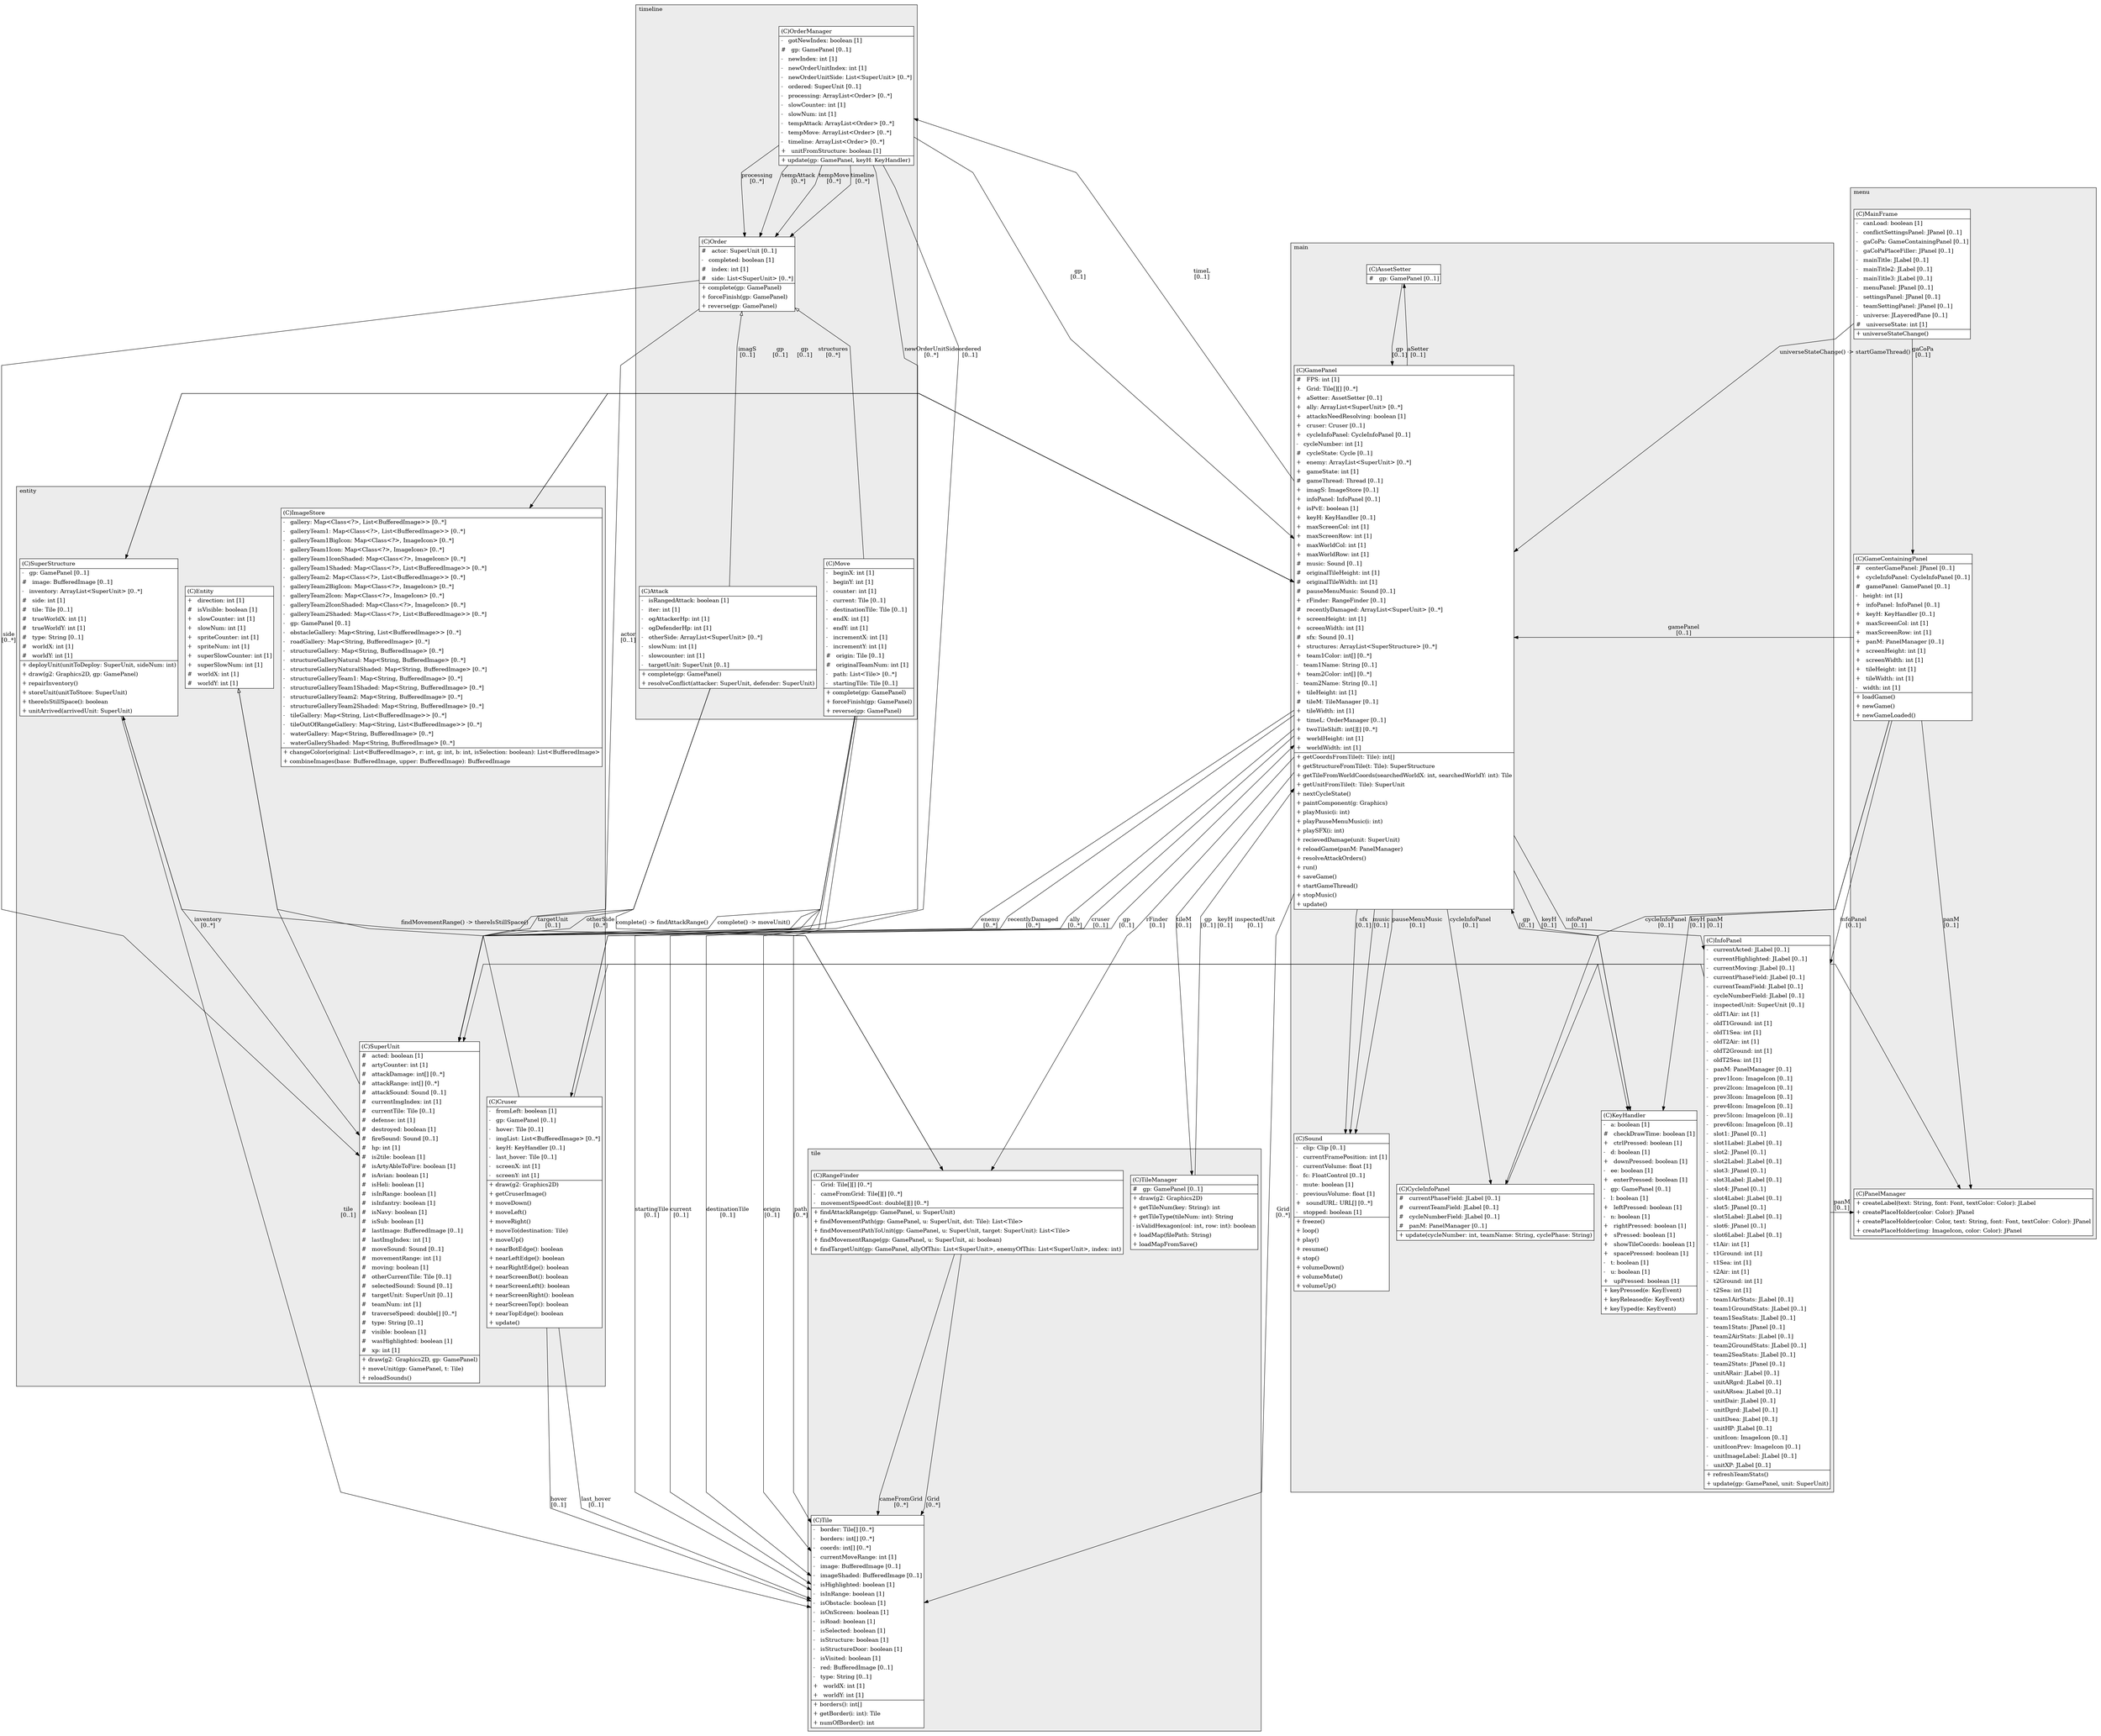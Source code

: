 @startuml

/' diagram meta data start
config=StructureConfiguration;
{
  "projectClassification": {
    "searchMode": "OpenProject", // OpenProject, AllProjects
    "includedProjects": "",
    "pathEndKeywords": "*.impl",
    "isClientPath": "",
    "isClientName": "",
    "isTestPath": "",
    "isTestName": "",
    "isMappingPath": "",
    "isMappingName": "",
    "isDataAccessPath": "",
    "isDataAccessName": "",
    "isDataStructurePath": "",
    "isDataStructureName": "",
    "isInterfaceStructuresPath": "",
    "isInterfaceStructuresName": "",
    "isEntryPointPath": "",
    "isEntryPointName": "",
    "treatFinalFieldsAsMandatory": false
  },
  "graphRestriction": {
    "classPackageExcludeFilter": "",
    "classPackageIncludeFilter": "",
    "classNameExcludeFilter": "",
    "classNameIncludeFilter": "",
    "methodNameExcludeFilter": "",
    "methodNameIncludeFilter": "",
    "removeByInheritance": "", // inheritance/annotation based filtering is done in a second step
    "removeByAnnotation": "",
    "removeByClassPackage": "", // cleanup the graph after inheritance/annotation based filtering is done
    "removeByClassName": "",
    "cutMappings": false,
    "cutEnum": true,
    "cutTests": true,
    "cutClient": true,
    "cutDataAccess": false,
    "cutInterfaceStructures": false,
    "cutDataStructures": false,
    "cutGetterAndSetter": true,
    "cutConstructors": true
  },
  "graphTraversal": {
    "forwardDepth": 6,
    "backwardDepth": 6,
    "classPackageExcludeFilter": "",
    "classPackageIncludeFilter": "",
    "classNameExcludeFilter": "",
    "classNameIncludeFilter": "",
    "methodNameExcludeFilter": "",
    "methodNameIncludeFilter": "",
    "hideMappings": false,
    "hideDataStructures": false,
    "hidePrivateMethods": true,
    "hideInterfaceCalls": true, // indirection: implementation -> interface (is hidden) -> implementation
    "onlyShowApplicationEntryPoints": false, // root node is included
    "useMethodCallsForStructureDiagram": "ForwardOnly" // ForwardOnly, BothDirections, No
  },
  "details": {
    "aggregation": "GroupByClass", // ByClass, GroupByClass, None
    "showClassGenericTypes": true,
    "showMethods": true,
    "showMethodParameterNames": true,
    "showMethodParameterTypes": true,
    "showMethodReturnType": true,
    "showPackageLevels": 2,
    "showDetailedClassStructure": true
  },
  "rootClass": "menu.MainFrame",
  "extensionCallbackMethod": "" // qualified.class.name#methodName - signature: public static String method(String)
}
diagram meta data end '/



digraph g {
    rankdir="TB"
    splines=polyline
    

'nodes 
subgraph cluster_1298275357 { 
   	label=entity
	labeljust=l
	fillcolor="#ececec"
	style=filled
   
   Cruser1298275357[
	label=<<TABLE BORDER="1" CELLBORDER="0" CELLPADDING="4" CELLSPACING="0">
<TR><TD ALIGN="LEFT" >(C)Cruser</TD></TR>
<HR/>
<TR><TD ALIGN="LEFT" >-   fromLeft: boolean [1]</TD></TR>
<TR><TD ALIGN="LEFT" >-   gp: GamePanel [0..1]</TD></TR>
<TR><TD ALIGN="LEFT" >-   hover: Tile [0..1]</TD></TR>
<TR><TD ALIGN="LEFT" >-   imgList: List&lt;BufferedImage&gt; [0..*]</TD></TR>
<TR><TD ALIGN="LEFT" >-   keyH: KeyHandler [0..1]</TD></TR>
<TR><TD ALIGN="LEFT" >-   last_hover: Tile [0..1]</TD></TR>
<TR><TD ALIGN="LEFT" >-   screenX: int [1]</TD></TR>
<TR><TD ALIGN="LEFT" >-   screenY: int [1]</TD></TR>
<HR/>
<TR><TD ALIGN="LEFT" >+ draw(g2: Graphics2D)</TD></TR>
<TR><TD ALIGN="LEFT" >+ getCruserImage()</TD></TR>
<TR><TD ALIGN="LEFT" >+ moveDown()</TD></TR>
<TR><TD ALIGN="LEFT" >+ moveLeft()</TD></TR>
<TR><TD ALIGN="LEFT" >+ moveRight()</TD></TR>
<TR><TD ALIGN="LEFT" >+ moveTo(destination: Tile)</TD></TR>
<TR><TD ALIGN="LEFT" >+ moveUp()</TD></TR>
<TR><TD ALIGN="LEFT" >+ nearBotEdge(): boolean</TD></TR>
<TR><TD ALIGN="LEFT" >+ nearLeftEdge(): boolean</TD></TR>
<TR><TD ALIGN="LEFT" >+ nearRightEdge(): boolean</TD></TR>
<TR><TD ALIGN="LEFT" >+ nearScreenBot(): boolean</TD></TR>
<TR><TD ALIGN="LEFT" >+ nearScreenLeft(): boolean</TD></TR>
<TR><TD ALIGN="LEFT" >+ nearScreenRight(): boolean</TD></TR>
<TR><TD ALIGN="LEFT" >+ nearScreenTop(): boolean</TD></TR>
<TR><TD ALIGN="LEFT" >+ nearTopEdge(): boolean</TD></TR>
<TR><TD ALIGN="LEFT" >+ update()</TD></TR>
</TABLE>>
	style=filled
	margin=0
	shape=plaintext
	fillcolor="#FFFFFF"
];

Entity1298275357[
	label=<<TABLE BORDER="1" CELLBORDER="0" CELLPADDING="4" CELLSPACING="0">
<TR><TD ALIGN="LEFT" >(C)Entity</TD></TR>
<HR/>
<TR><TD ALIGN="LEFT" >+   direction: int [1]</TD></TR>
<TR><TD ALIGN="LEFT" >#   isVisible: boolean [1]</TD></TR>
<TR><TD ALIGN="LEFT" >+   slowCounter: int [1]</TD></TR>
<TR><TD ALIGN="LEFT" >+   slowNum: int [1]</TD></TR>
<TR><TD ALIGN="LEFT" >+   spriteCounter: int [1]</TD></TR>
<TR><TD ALIGN="LEFT" >+   spriteNum: int [1]</TD></TR>
<TR><TD ALIGN="LEFT" >+   superSlowCounter: int [1]</TD></TR>
<TR><TD ALIGN="LEFT" >+   superSlowNum: int [1]</TD></TR>
<TR><TD ALIGN="LEFT" >#   worldX: int [1]</TD></TR>
<TR><TD ALIGN="LEFT" >#   worldY: int [1]</TD></TR>
</TABLE>>
	style=filled
	margin=0
	shape=plaintext
	fillcolor="#FFFFFF"
];

ImageStore1298275357[
	label=<<TABLE BORDER="1" CELLBORDER="0" CELLPADDING="4" CELLSPACING="0">
<TR><TD ALIGN="LEFT" >(C)ImageStore</TD></TR>
<HR/>
<TR><TD ALIGN="LEFT" >-   gallery: Map&lt;Class&lt;?&gt;, List&lt;BufferedImage&gt;&gt; [0..*]</TD></TR>
<TR><TD ALIGN="LEFT" >-   galleryTeam1: Map&lt;Class&lt;?&gt;, List&lt;BufferedImage&gt;&gt; [0..*]</TD></TR>
<TR><TD ALIGN="LEFT" >-   galleryTeam1BigIcon: Map&lt;Class&lt;?&gt;, ImageIcon&gt; [0..*]</TD></TR>
<TR><TD ALIGN="LEFT" >-   galleryTeam1Icon: Map&lt;Class&lt;?&gt;, ImageIcon&gt; [0..*]</TD></TR>
<TR><TD ALIGN="LEFT" >-   galleryTeam1IconShaded: Map&lt;Class&lt;?&gt;, ImageIcon&gt; [0..*]</TD></TR>
<TR><TD ALIGN="LEFT" >-   galleryTeam1Shaded: Map&lt;Class&lt;?&gt;, List&lt;BufferedImage&gt;&gt; [0..*]</TD></TR>
<TR><TD ALIGN="LEFT" >-   galleryTeam2: Map&lt;Class&lt;?&gt;, List&lt;BufferedImage&gt;&gt; [0..*]</TD></TR>
<TR><TD ALIGN="LEFT" >-   galleryTeam2BigIcon: Map&lt;Class&lt;?&gt;, ImageIcon&gt; [0..*]</TD></TR>
<TR><TD ALIGN="LEFT" >-   galleryTeam2Icon: Map&lt;Class&lt;?&gt;, ImageIcon&gt; [0..*]</TD></TR>
<TR><TD ALIGN="LEFT" >-   galleryTeam2IconShaded: Map&lt;Class&lt;?&gt;, ImageIcon&gt; [0..*]</TD></TR>
<TR><TD ALIGN="LEFT" >-   galleryTeam2Shaded: Map&lt;Class&lt;?&gt;, List&lt;BufferedImage&gt;&gt; [0..*]</TD></TR>
<TR><TD ALIGN="LEFT" >-   gp: GamePanel [0..1]</TD></TR>
<TR><TD ALIGN="LEFT" >-   obstacleGallery: Map&lt;String, List&lt;BufferedImage&gt;&gt; [0..*]</TD></TR>
<TR><TD ALIGN="LEFT" >-   roadGallery: Map&lt;String, BufferedImage&gt; [0..*]</TD></TR>
<TR><TD ALIGN="LEFT" >-   structureGallery: Map&lt;String, BufferedImage&gt; [0..*]</TD></TR>
<TR><TD ALIGN="LEFT" >-   structureGalleryNatural: Map&lt;String, BufferedImage&gt; [0..*]</TD></TR>
<TR><TD ALIGN="LEFT" >-   structureGalleryNaturalShaded: Map&lt;String, BufferedImage&gt; [0..*]</TD></TR>
<TR><TD ALIGN="LEFT" >-   structureGalleryTeam1: Map&lt;String, BufferedImage&gt; [0..*]</TD></TR>
<TR><TD ALIGN="LEFT" >-   structureGalleryTeam1Shaded: Map&lt;String, BufferedImage&gt; [0..*]</TD></TR>
<TR><TD ALIGN="LEFT" >-   structureGalleryTeam2: Map&lt;String, BufferedImage&gt; [0..*]</TD></TR>
<TR><TD ALIGN="LEFT" >-   structureGalleryTeam2Shaded: Map&lt;String, BufferedImage&gt; [0..*]</TD></TR>
<TR><TD ALIGN="LEFT" >-   tileGallery: Map&lt;String, List&lt;BufferedImage&gt;&gt; [0..*]</TD></TR>
<TR><TD ALIGN="LEFT" >-   tileOutOfRangeGallery: Map&lt;String, List&lt;BufferedImage&gt;&gt; [0..*]</TD></TR>
<TR><TD ALIGN="LEFT" >-   waterGallery: Map&lt;String, BufferedImage&gt; [0..*]</TD></TR>
<TR><TD ALIGN="LEFT" >-   waterGalleryShaded: Map&lt;String, BufferedImage&gt; [0..*]</TD></TR>
<HR/>
<TR><TD ALIGN="LEFT" >+ changeColor(original: List&lt;BufferedImage&gt;, r: int, g: int, b: int, isSelection: boolean): List&lt;BufferedImage&gt;</TD></TR>
<TR><TD ALIGN="LEFT" >+ combineImages(base: BufferedImage, upper: BufferedImage): BufferedImage</TD></TR>
</TABLE>>
	style=filled
	margin=0
	shape=plaintext
	fillcolor="#FFFFFF"
];

SuperStructure1298275357[
	label=<<TABLE BORDER="1" CELLBORDER="0" CELLPADDING="4" CELLSPACING="0">
<TR><TD ALIGN="LEFT" >(C)SuperStructure</TD></TR>
<HR/>
<TR><TD ALIGN="LEFT" >-   gp: GamePanel [0..1]</TD></TR>
<TR><TD ALIGN="LEFT" >#   image: BufferedImage [0..1]</TD></TR>
<TR><TD ALIGN="LEFT" >-   inventory: ArrayList&lt;SuperUnit&gt; [0..*]</TD></TR>
<TR><TD ALIGN="LEFT" >#   side: int [1]</TD></TR>
<TR><TD ALIGN="LEFT" >#   tile: Tile [0..1]</TD></TR>
<TR><TD ALIGN="LEFT" >#   trueWorldX: int [1]</TD></TR>
<TR><TD ALIGN="LEFT" >#   trueWorldY: int [1]</TD></TR>
<TR><TD ALIGN="LEFT" >#   type: String [0..1]</TD></TR>
<TR><TD ALIGN="LEFT" >#   worldX: int [1]</TD></TR>
<TR><TD ALIGN="LEFT" >#   worldY: int [1]</TD></TR>
<HR/>
<TR><TD ALIGN="LEFT" >+ deployUnit(unitToDeploy: SuperUnit, sideNum: int)</TD></TR>
<TR><TD ALIGN="LEFT" >+ draw(g2: Graphics2D, gp: GamePanel)</TD></TR>
<TR><TD ALIGN="LEFT" >+ repairInventory()</TD></TR>
<TR><TD ALIGN="LEFT" >+ storeUnit(unitToStore: SuperUnit)</TD></TR>
<TR><TD ALIGN="LEFT" >+ thereIsStillSpace(): boolean</TD></TR>
<TR><TD ALIGN="LEFT" >+ unitArrived(arrivedUnit: SuperUnit)</TD></TR>
</TABLE>>
	style=filled
	margin=0
	shape=plaintext
	fillcolor="#FFFFFF"
];

SuperUnit1298275357[
	label=<<TABLE BORDER="1" CELLBORDER="0" CELLPADDING="4" CELLSPACING="0">
<TR><TD ALIGN="LEFT" >(C)SuperUnit</TD></TR>
<HR/>
<TR><TD ALIGN="LEFT" >#   acted: boolean [1]</TD></TR>
<TR><TD ALIGN="LEFT" >#   artyCounter: int [1]</TD></TR>
<TR><TD ALIGN="LEFT" >#   attackDamage: int[] [0..*]</TD></TR>
<TR><TD ALIGN="LEFT" >#   attackRange: int[] [0..*]</TD></TR>
<TR><TD ALIGN="LEFT" >#   attackSound: Sound [0..1]</TD></TR>
<TR><TD ALIGN="LEFT" >#   currentImgIndex: int [1]</TD></TR>
<TR><TD ALIGN="LEFT" >#   currentTile: Tile [0..1]</TD></TR>
<TR><TD ALIGN="LEFT" >#   defense: int [1]</TD></TR>
<TR><TD ALIGN="LEFT" >#   destroyed: boolean [1]</TD></TR>
<TR><TD ALIGN="LEFT" >#   fireSound: Sound [0..1]</TD></TR>
<TR><TD ALIGN="LEFT" >#   hp: int [1]</TD></TR>
<TR><TD ALIGN="LEFT" >#   is2tile: boolean [1]</TD></TR>
<TR><TD ALIGN="LEFT" >#   isArtyAbleToFire: boolean [1]</TD></TR>
<TR><TD ALIGN="LEFT" >#   isAvian: boolean [1]</TD></TR>
<TR><TD ALIGN="LEFT" >#   isHeli: boolean [1]</TD></TR>
<TR><TD ALIGN="LEFT" >#   isInRange: boolean [1]</TD></TR>
<TR><TD ALIGN="LEFT" >#   isInfantry: boolean [1]</TD></TR>
<TR><TD ALIGN="LEFT" >#   isNavy: boolean [1]</TD></TR>
<TR><TD ALIGN="LEFT" >#   isSub: boolean [1]</TD></TR>
<TR><TD ALIGN="LEFT" >#   lastImage: BufferedImage [0..1]</TD></TR>
<TR><TD ALIGN="LEFT" >#   lastImgIndex: int [1]</TD></TR>
<TR><TD ALIGN="LEFT" >#   moveSound: Sound [0..1]</TD></TR>
<TR><TD ALIGN="LEFT" >#   movementRange: int [1]</TD></TR>
<TR><TD ALIGN="LEFT" >#   moving: boolean [1]</TD></TR>
<TR><TD ALIGN="LEFT" >#   otherCurrentTile: Tile [0..1]</TD></TR>
<TR><TD ALIGN="LEFT" >#   selectedSound: Sound [0..1]</TD></TR>
<TR><TD ALIGN="LEFT" >#   targetUnit: SuperUnit [0..1]</TD></TR>
<TR><TD ALIGN="LEFT" >#   teamNum: int [1]</TD></TR>
<TR><TD ALIGN="LEFT" >#   traverseSpeed: double[] [0..*]</TD></TR>
<TR><TD ALIGN="LEFT" >#   type: String [0..1]</TD></TR>
<TR><TD ALIGN="LEFT" >#   visible: boolean [1]</TD></TR>
<TR><TD ALIGN="LEFT" >#   wasHighlighted: boolean [1]</TD></TR>
<TR><TD ALIGN="LEFT" >#   xp: int [1]</TD></TR>
<HR/>
<TR><TD ALIGN="LEFT" >+ draw(g2: Graphics2D, gp: GamePanel)</TD></TR>
<TR><TD ALIGN="LEFT" >+ moveUnit(gp: GamePanel, t: Tile)</TD></TR>
<TR><TD ALIGN="LEFT" >+ reloadSounds()</TD></TR>
</TABLE>>
	style=filled
	margin=0
	shape=plaintext
	fillcolor="#FFFFFF"
];
} 

subgraph cluster_2076650431 { 
   	label=timeline
	labeljust=l
	fillcolor="#ececec"
	style=filled
   
   Attack2076650431[
	label=<<TABLE BORDER="1" CELLBORDER="0" CELLPADDING="4" CELLSPACING="0">
<TR><TD ALIGN="LEFT" >(C)Attack</TD></TR>
<HR/>
<TR><TD ALIGN="LEFT" >-   isRangedAttack: boolean [1]</TD></TR>
<TR><TD ALIGN="LEFT" >-   iter: int [1]</TD></TR>
<TR><TD ALIGN="LEFT" >-   ogAttackerHp: int [1]</TD></TR>
<TR><TD ALIGN="LEFT" >-   ogDefenderHp: int [1]</TD></TR>
<TR><TD ALIGN="LEFT" >-   otherSide: ArrayList&lt;SuperUnit&gt; [0..*]</TD></TR>
<TR><TD ALIGN="LEFT" >-   slowNum: int [1]</TD></TR>
<TR><TD ALIGN="LEFT" >-   slowcounter: int [1]</TD></TR>
<TR><TD ALIGN="LEFT" >-   targetUnit: SuperUnit [0..1]</TD></TR>
<HR/>
<TR><TD ALIGN="LEFT" >+ complete(gp: GamePanel)</TD></TR>
<TR><TD ALIGN="LEFT" >+ resolveConflict(attacker: SuperUnit, defender: SuperUnit)</TD></TR>
</TABLE>>
	style=filled
	margin=0
	shape=plaintext
	fillcolor="#FFFFFF"
];

Move2076650431[
	label=<<TABLE BORDER="1" CELLBORDER="0" CELLPADDING="4" CELLSPACING="0">
<TR><TD ALIGN="LEFT" >(C)Move</TD></TR>
<HR/>
<TR><TD ALIGN="LEFT" >-   beginX: int [1]</TD></TR>
<TR><TD ALIGN="LEFT" >-   beginY: int [1]</TD></TR>
<TR><TD ALIGN="LEFT" >-   counter: int [1]</TD></TR>
<TR><TD ALIGN="LEFT" >-   current: Tile [0..1]</TD></TR>
<TR><TD ALIGN="LEFT" >-   destinationTile: Tile [0..1]</TD></TR>
<TR><TD ALIGN="LEFT" >-   endX: int [1]</TD></TR>
<TR><TD ALIGN="LEFT" >-   endY: int [1]</TD></TR>
<TR><TD ALIGN="LEFT" >-   incrementX: int [1]</TD></TR>
<TR><TD ALIGN="LEFT" >-   incrementY: int [1]</TD></TR>
<TR><TD ALIGN="LEFT" >#   origin: Tile [0..1]</TD></TR>
<TR><TD ALIGN="LEFT" >#   originalTeamNum: int [1]</TD></TR>
<TR><TD ALIGN="LEFT" >-   path: List&lt;Tile&gt; [0..*]</TD></TR>
<TR><TD ALIGN="LEFT" >-   startingTile: Tile [0..1]</TD></TR>
<HR/>
<TR><TD ALIGN="LEFT" >+ complete(gp: GamePanel)</TD></TR>
<TR><TD ALIGN="LEFT" >+ forceFinish(gp: GamePanel)</TD></TR>
<TR><TD ALIGN="LEFT" >+ reverse(gp: GamePanel)</TD></TR>
</TABLE>>
	style=filled
	margin=0
	shape=plaintext
	fillcolor="#FFFFFF"
];

Order2076650431[
	label=<<TABLE BORDER="1" CELLBORDER="0" CELLPADDING="4" CELLSPACING="0">
<TR><TD ALIGN="LEFT" >(C)Order</TD></TR>
<HR/>
<TR><TD ALIGN="LEFT" >#   actor: SuperUnit [0..1]</TD></TR>
<TR><TD ALIGN="LEFT" >-   completed: boolean [1]</TD></TR>
<TR><TD ALIGN="LEFT" >#   index: int [1]</TD></TR>
<TR><TD ALIGN="LEFT" >#   side: List&lt;SuperUnit&gt; [0..*]</TD></TR>
<HR/>
<TR><TD ALIGN="LEFT" >+ complete(gp: GamePanel)</TD></TR>
<TR><TD ALIGN="LEFT" >+ forceFinish(gp: GamePanel)</TD></TR>
<TR><TD ALIGN="LEFT" >+ reverse(gp: GamePanel)</TD></TR>
</TABLE>>
	style=filled
	margin=0
	shape=plaintext
	fillcolor="#FFFFFF"
];

OrderManager2076650431[
	label=<<TABLE BORDER="1" CELLBORDER="0" CELLPADDING="4" CELLSPACING="0">
<TR><TD ALIGN="LEFT" >(C)OrderManager</TD></TR>
<HR/>
<TR><TD ALIGN="LEFT" >-   gotNewIndex: boolean [1]</TD></TR>
<TR><TD ALIGN="LEFT" >#   gp: GamePanel [0..1]</TD></TR>
<TR><TD ALIGN="LEFT" >-   newIndex: int [1]</TD></TR>
<TR><TD ALIGN="LEFT" >-   newOrderUnitIndex: int [1]</TD></TR>
<TR><TD ALIGN="LEFT" >-   newOrderUnitSide: List&lt;SuperUnit&gt; [0..*]</TD></TR>
<TR><TD ALIGN="LEFT" >-   ordered: SuperUnit [0..1]</TD></TR>
<TR><TD ALIGN="LEFT" >-   processing: ArrayList&lt;Order&gt; [0..*]</TD></TR>
<TR><TD ALIGN="LEFT" >-   slowCounter: int [1]</TD></TR>
<TR><TD ALIGN="LEFT" >-   slowNum: int [1]</TD></TR>
<TR><TD ALIGN="LEFT" >-   tempAttack: ArrayList&lt;Order&gt; [0..*]</TD></TR>
<TR><TD ALIGN="LEFT" >-   tempMove: ArrayList&lt;Order&gt; [0..*]</TD></TR>
<TR><TD ALIGN="LEFT" >-   timeline: ArrayList&lt;Order&gt; [0..*]</TD></TR>
<TR><TD ALIGN="LEFT" >+   unitFromStructure: boolean [1]</TD></TR>
<HR/>
<TR><TD ALIGN="LEFT" >+ update(gp: GamePanel, keyH: KeyHandler)</TD></TR>
</TABLE>>
	style=filled
	margin=0
	shape=plaintext
	fillcolor="#FFFFFF"
];
} 

subgraph cluster_3343801 { 
   	label=main
	labeljust=l
	fillcolor="#ececec"
	style=filled
   
   AssetSetter3343801[
	label=<<TABLE BORDER="1" CELLBORDER="0" CELLPADDING="4" CELLSPACING="0">
<TR><TD ALIGN="LEFT" >(C)AssetSetter</TD></TR>
<HR/>
<TR><TD ALIGN="LEFT" >#   gp: GamePanel [0..1]</TD></TR>
</TABLE>>
	style=filled
	margin=0
	shape=plaintext
	fillcolor="#FFFFFF"
];

CycleInfoPanel3343801[
	label=<<TABLE BORDER="1" CELLBORDER="0" CELLPADDING="4" CELLSPACING="0">
<TR><TD ALIGN="LEFT" >(C)CycleInfoPanel</TD></TR>
<HR/>
<TR><TD ALIGN="LEFT" >#   currentPhaseField: JLabel [0..1]</TD></TR>
<TR><TD ALIGN="LEFT" >#   currentTeamField: JLabel [0..1]</TD></TR>
<TR><TD ALIGN="LEFT" >#   cycleNumberField: JLabel [0..1]</TD></TR>
<TR><TD ALIGN="LEFT" >#   panM: PanelManager [0..1]</TD></TR>
<HR/>
<TR><TD ALIGN="LEFT" >+ update(cycleNumber: int, teamName: String, cyclePhase: String)</TD></TR>
</TABLE>>
	style=filled
	margin=0
	shape=plaintext
	fillcolor="#FFFFFF"
];

GamePanel3343801[
	label=<<TABLE BORDER="1" CELLBORDER="0" CELLPADDING="4" CELLSPACING="0">
<TR><TD ALIGN="LEFT" >(C)GamePanel</TD></TR>
<HR/>
<TR><TD ALIGN="LEFT" >#   FPS: int [1]</TD></TR>
<TR><TD ALIGN="LEFT" >+   Grid: Tile[][] [0..*]</TD></TR>
<TR><TD ALIGN="LEFT" >+   aSetter: AssetSetter [0..1]</TD></TR>
<TR><TD ALIGN="LEFT" >+   ally: ArrayList&lt;SuperUnit&gt; [0..*]</TD></TR>
<TR><TD ALIGN="LEFT" >+   attacksNeedResolving: boolean [1]</TD></TR>
<TR><TD ALIGN="LEFT" >+   cruser: Cruser [0..1]</TD></TR>
<TR><TD ALIGN="LEFT" >+   cycleInfoPanel: CycleInfoPanel [0..1]</TD></TR>
<TR><TD ALIGN="LEFT" >-   cycleNumber: int [1]</TD></TR>
<TR><TD ALIGN="LEFT" >#   cycleState: Cycle [0..1]</TD></TR>
<TR><TD ALIGN="LEFT" >+   enemy: ArrayList&lt;SuperUnit&gt; [0..*]</TD></TR>
<TR><TD ALIGN="LEFT" >+   gameState: int [1]</TD></TR>
<TR><TD ALIGN="LEFT" >#   gameThread: Thread [0..1]</TD></TR>
<TR><TD ALIGN="LEFT" >+   imagS: ImageStore [0..1]</TD></TR>
<TR><TD ALIGN="LEFT" >+   infoPanel: InfoPanel [0..1]</TD></TR>
<TR><TD ALIGN="LEFT" >+   isPvE: boolean [1]</TD></TR>
<TR><TD ALIGN="LEFT" >+   keyH: KeyHandler [0..1]</TD></TR>
<TR><TD ALIGN="LEFT" >+   maxScreenCol: int [1]</TD></TR>
<TR><TD ALIGN="LEFT" >+   maxScreenRow: int [1]</TD></TR>
<TR><TD ALIGN="LEFT" >+   maxWorldCol: int [1]</TD></TR>
<TR><TD ALIGN="LEFT" >+   maxWorldRow: int [1]</TD></TR>
<TR><TD ALIGN="LEFT" >#   music: Sound [0..1]</TD></TR>
<TR><TD ALIGN="LEFT" >#   originalTileHeight: int [1]</TD></TR>
<TR><TD ALIGN="LEFT" >#   originalTileWidth: int [1]</TD></TR>
<TR><TD ALIGN="LEFT" >#   pauseMenuMusic: Sound [0..1]</TD></TR>
<TR><TD ALIGN="LEFT" >+   rFinder: RangeFinder [0..1]</TD></TR>
<TR><TD ALIGN="LEFT" >#   recentlyDamaged: ArrayList&lt;SuperUnit&gt; [0..*]</TD></TR>
<TR><TD ALIGN="LEFT" >+   screenHeight: int [1]</TD></TR>
<TR><TD ALIGN="LEFT" >+   screenWidth: int [1]</TD></TR>
<TR><TD ALIGN="LEFT" >#   sfx: Sound [0..1]</TD></TR>
<TR><TD ALIGN="LEFT" >+   structures: ArrayList&lt;SuperStructure&gt; [0..*]</TD></TR>
<TR><TD ALIGN="LEFT" >+   team1Color: int[] [0..*]</TD></TR>
<TR><TD ALIGN="LEFT" >-   team1Name: String [0..1]</TD></TR>
<TR><TD ALIGN="LEFT" >+   team2Color: int[] [0..*]</TD></TR>
<TR><TD ALIGN="LEFT" >-   team2Name: String [0..1]</TD></TR>
<TR><TD ALIGN="LEFT" >+   tileHeight: int [1]</TD></TR>
<TR><TD ALIGN="LEFT" >#   tileM: TileManager [0..1]</TD></TR>
<TR><TD ALIGN="LEFT" >+   tileWidth: int [1]</TD></TR>
<TR><TD ALIGN="LEFT" >+   timeL: OrderManager [0..1]</TD></TR>
<TR><TD ALIGN="LEFT" >+   twoTileShift: int[][] [0..*]</TD></TR>
<TR><TD ALIGN="LEFT" >+   worldHeight: int [1]</TD></TR>
<TR><TD ALIGN="LEFT" >+   worldWidth: int [1]</TD></TR>
<HR/>
<TR><TD ALIGN="LEFT" >+ getCoordsFromTile(t: Tile): int[]</TD></TR>
<TR><TD ALIGN="LEFT" >+ getStructureFromTile(t: Tile): SuperStructure</TD></TR>
<TR><TD ALIGN="LEFT" >+ getTileFromWorldCoords(searchedWorldX: int, searchedWorldY: int): Tile</TD></TR>
<TR><TD ALIGN="LEFT" >+ getUnitFromTile(t: Tile): SuperUnit</TD></TR>
<TR><TD ALIGN="LEFT" >+ nextCycleState()</TD></TR>
<TR><TD ALIGN="LEFT" >+ paintComponent(g: Graphics)</TD></TR>
<TR><TD ALIGN="LEFT" >+ playMusic(i: int)</TD></TR>
<TR><TD ALIGN="LEFT" >+ playPauseMenuMusic(i: int)</TD></TR>
<TR><TD ALIGN="LEFT" >+ playSFX(i: int)</TD></TR>
<TR><TD ALIGN="LEFT" >+ recievedDamage(unit: SuperUnit)</TD></TR>
<TR><TD ALIGN="LEFT" >+ reloadGame(panM: PanelManager)</TD></TR>
<TR><TD ALIGN="LEFT" >+ resolveAttackOrders()</TD></TR>
<TR><TD ALIGN="LEFT" >+ run()</TD></TR>
<TR><TD ALIGN="LEFT" >+ saveGame()</TD></TR>
<TR><TD ALIGN="LEFT" >+ startGameThread()</TD></TR>
<TR><TD ALIGN="LEFT" >+ stopMusic()</TD></TR>
<TR><TD ALIGN="LEFT" >+ update()</TD></TR>
</TABLE>>
	style=filled
	margin=0
	shape=plaintext
	fillcolor="#FFFFFF"
];

InfoPanel3343801[
	label=<<TABLE BORDER="1" CELLBORDER="0" CELLPADDING="4" CELLSPACING="0">
<TR><TD ALIGN="LEFT" >(C)InfoPanel</TD></TR>
<HR/>
<TR><TD ALIGN="LEFT" >-   currentActed: JLabel [0..1]</TD></TR>
<TR><TD ALIGN="LEFT" >-   currentHighlighted: JLabel [0..1]</TD></TR>
<TR><TD ALIGN="LEFT" >-   currentMoving: JLabel [0..1]</TD></TR>
<TR><TD ALIGN="LEFT" >-   currentPhaseField: JLabel [0..1]</TD></TR>
<TR><TD ALIGN="LEFT" >-   currentTeamField: JLabel [0..1]</TD></TR>
<TR><TD ALIGN="LEFT" >-   cycleNumberField: JLabel [0..1]</TD></TR>
<TR><TD ALIGN="LEFT" >-   inspectedUnit: SuperUnit [0..1]</TD></TR>
<TR><TD ALIGN="LEFT" >-   oldT1Air: int [1]</TD></TR>
<TR><TD ALIGN="LEFT" >-   oldT1Ground: int [1]</TD></TR>
<TR><TD ALIGN="LEFT" >-   oldT1Sea: int [1]</TD></TR>
<TR><TD ALIGN="LEFT" >-   oldT2Air: int [1]</TD></TR>
<TR><TD ALIGN="LEFT" >-   oldT2Ground: int [1]</TD></TR>
<TR><TD ALIGN="LEFT" >-   oldT2Sea: int [1]</TD></TR>
<TR><TD ALIGN="LEFT" >-   panM: PanelManager [0..1]</TD></TR>
<TR><TD ALIGN="LEFT" >-   prev1Icon: ImageIcon [0..1]</TD></TR>
<TR><TD ALIGN="LEFT" >-   prev2Icon: ImageIcon [0..1]</TD></TR>
<TR><TD ALIGN="LEFT" >-   prev3Icon: ImageIcon [0..1]</TD></TR>
<TR><TD ALIGN="LEFT" >-   prev4Icon: ImageIcon [0..1]</TD></TR>
<TR><TD ALIGN="LEFT" >-   prev5Icon: ImageIcon [0..1]</TD></TR>
<TR><TD ALIGN="LEFT" >-   prev6Icon: ImageIcon [0..1]</TD></TR>
<TR><TD ALIGN="LEFT" >-   slot1: JPanel [0..1]</TD></TR>
<TR><TD ALIGN="LEFT" >-   slot1Label: JLabel [0..1]</TD></TR>
<TR><TD ALIGN="LEFT" >-   slot2: JPanel [0..1]</TD></TR>
<TR><TD ALIGN="LEFT" >-   slot2Label: JLabel [0..1]</TD></TR>
<TR><TD ALIGN="LEFT" >-   slot3: JPanel [0..1]</TD></TR>
<TR><TD ALIGN="LEFT" >-   slot3Label: JLabel [0..1]</TD></TR>
<TR><TD ALIGN="LEFT" >-   slot4: JPanel [0..1]</TD></TR>
<TR><TD ALIGN="LEFT" >-   slot4Label: JLabel [0..1]</TD></TR>
<TR><TD ALIGN="LEFT" >-   slot5: JPanel [0..1]</TD></TR>
<TR><TD ALIGN="LEFT" >-   slot5Label: JLabel [0..1]</TD></TR>
<TR><TD ALIGN="LEFT" >-   slot6: JPanel [0..1]</TD></TR>
<TR><TD ALIGN="LEFT" >-   slot6Label: JLabel [0..1]</TD></TR>
<TR><TD ALIGN="LEFT" >-   t1Air: int [1]</TD></TR>
<TR><TD ALIGN="LEFT" >-   t1Ground: int [1]</TD></TR>
<TR><TD ALIGN="LEFT" >-   t1Sea: int [1]</TD></TR>
<TR><TD ALIGN="LEFT" >-   t2Air: int [1]</TD></TR>
<TR><TD ALIGN="LEFT" >-   t2Ground: int [1]</TD></TR>
<TR><TD ALIGN="LEFT" >-   t2Sea: int [1]</TD></TR>
<TR><TD ALIGN="LEFT" >-   team1AirStats: JLabel [0..1]</TD></TR>
<TR><TD ALIGN="LEFT" >-   team1GroundStats: JLabel [0..1]</TD></TR>
<TR><TD ALIGN="LEFT" >-   team1SeaStats: JLabel [0..1]</TD></TR>
<TR><TD ALIGN="LEFT" >-   team1Stats: JPanel [0..1]</TD></TR>
<TR><TD ALIGN="LEFT" >-   team2AirStats: JLabel [0..1]</TD></TR>
<TR><TD ALIGN="LEFT" >-   team2GroundStats: JLabel [0..1]</TD></TR>
<TR><TD ALIGN="LEFT" >-   team2SeaStats: JLabel [0..1]</TD></TR>
<TR><TD ALIGN="LEFT" >-   team2Stats: JPanel [0..1]</TD></TR>
<TR><TD ALIGN="LEFT" >-   unitARair: JLabel [0..1]</TD></TR>
<TR><TD ALIGN="LEFT" >-   unitARgrd: JLabel [0..1]</TD></TR>
<TR><TD ALIGN="LEFT" >-   unitARsea: JLabel [0..1]</TD></TR>
<TR><TD ALIGN="LEFT" >-   unitDair: JLabel [0..1]</TD></TR>
<TR><TD ALIGN="LEFT" >-   unitDgrd: JLabel [0..1]</TD></TR>
<TR><TD ALIGN="LEFT" >-   unitDsea: JLabel [0..1]</TD></TR>
<TR><TD ALIGN="LEFT" >-   unitHP: JLabel [0..1]</TD></TR>
<TR><TD ALIGN="LEFT" >-   unitIcon: ImageIcon [0..1]</TD></TR>
<TR><TD ALIGN="LEFT" >-   unitIconPrev: ImageIcon [0..1]</TD></TR>
<TR><TD ALIGN="LEFT" >-   unitImageLabel: JLabel [0..1]</TD></TR>
<TR><TD ALIGN="LEFT" >-   unitXP: JLabel [0..1]</TD></TR>
<HR/>
<TR><TD ALIGN="LEFT" >+ refreshTeamStats()</TD></TR>
<TR><TD ALIGN="LEFT" >+ update(gp: GamePanel, unit: SuperUnit)</TD></TR>
</TABLE>>
	style=filled
	margin=0
	shape=plaintext
	fillcolor="#FFFFFF"
];

KeyHandler3343801[
	label=<<TABLE BORDER="1" CELLBORDER="0" CELLPADDING="4" CELLSPACING="0">
<TR><TD ALIGN="LEFT" >(C)KeyHandler</TD></TR>
<HR/>
<TR><TD ALIGN="LEFT" >-   a: boolean [1]</TD></TR>
<TR><TD ALIGN="LEFT" >#   checkDrawTime: boolean [1]</TD></TR>
<TR><TD ALIGN="LEFT" >+   ctrlPressed: boolean [1]</TD></TR>
<TR><TD ALIGN="LEFT" >-   d: boolean [1]</TD></TR>
<TR><TD ALIGN="LEFT" >+   downPressed: boolean [1]</TD></TR>
<TR><TD ALIGN="LEFT" >-   ee: boolean [1]</TD></TR>
<TR><TD ALIGN="LEFT" >+   enterPressed: boolean [1]</TD></TR>
<TR><TD ALIGN="LEFT" >-   gp: GamePanel [0..1]</TD></TR>
<TR><TD ALIGN="LEFT" >-   l: boolean [1]</TD></TR>
<TR><TD ALIGN="LEFT" >+   leftPressed: boolean [1]</TD></TR>
<TR><TD ALIGN="LEFT" >-   n: boolean [1]</TD></TR>
<TR><TD ALIGN="LEFT" >+   rightPressed: boolean [1]</TD></TR>
<TR><TD ALIGN="LEFT" >+   sPressed: boolean [1]</TD></TR>
<TR><TD ALIGN="LEFT" >+   showTileCoords: boolean [1]</TD></TR>
<TR><TD ALIGN="LEFT" >+   spacePressed: boolean [1]</TD></TR>
<TR><TD ALIGN="LEFT" >-   t: boolean [1]</TD></TR>
<TR><TD ALIGN="LEFT" >-   u: boolean [1]</TD></TR>
<TR><TD ALIGN="LEFT" >+   upPressed: boolean [1]</TD></TR>
<HR/>
<TR><TD ALIGN="LEFT" >+ keyPressed(e: KeyEvent)</TD></TR>
<TR><TD ALIGN="LEFT" >+ keyReleased(e: KeyEvent)</TD></TR>
<TR><TD ALIGN="LEFT" >+ keyTyped(e: KeyEvent)</TD></TR>
</TABLE>>
	style=filled
	margin=0
	shape=plaintext
	fillcolor="#FFFFFF"
];

Sound3343801[
	label=<<TABLE BORDER="1" CELLBORDER="0" CELLPADDING="4" CELLSPACING="0">
<TR><TD ALIGN="LEFT" >(C)Sound</TD></TR>
<HR/>
<TR><TD ALIGN="LEFT" >-   clip: Clip [0..1]</TD></TR>
<TR><TD ALIGN="LEFT" >-   currentFramePosition: int [1]</TD></TR>
<TR><TD ALIGN="LEFT" >-   currentVolume: float [1]</TD></TR>
<TR><TD ALIGN="LEFT" >-   fc: FloatControl [0..1]</TD></TR>
<TR><TD ALIGN="LEFT" >-   mute: boolean [1]</TD></TR>
<TR><TD ALIGN="LEFT" >-   previousVolume: float [1]</TD></TR>
<TR><TD ALIGN="LEFT" >+   soundURL: URL[] [0..*]</TD></TR>
<TR><TD ALIGN="LEFT" >-   stopped: boolean [1]</TD></TR>
<HR/>
<TR><TD ALIGN="LEFT" >+ freeze()</TD></TR>
<TR><TD ALIGN="LEFT" >+ loop()</TD></TR>
<TR><TD ALIGN="LEFT" >+ play()</TD></TR>
<TR><TD ALIGN="LEFT" >+ resume()</TD></TR>
<TR><TD ALIGN="LEFT" >+ stop()</TD></TR>
<TR><TD ALIGN="LEFT" >+ volumeDown()</TD></TR>
<TR><TD ALIGN="LEFT" >+ volumeMute()</TD></TR>
<TR><TD ALIGN="LEFT" >+ volumeUp()</TD></TR>
</TABLE>>
	style=filled
	margin=0
	shape=plaintext
	fillcolor="#FFFFFF"
];
} 

subgraph cluster_3347807 { 
   	label=menu
	labeljust=l
	fillcolor="#ececec"
	style=filled
   
   GameContainingPanel3347807[
	label=<<TABLE BORDER="1" CELLBORDER="0" CELLPADDING="4" CELLSPACING="0">
<TR><TD ALIGN="LEFT" >(C)GameContainingPanel</TD></TR>
<HR/>
<TR><TD ALIGN="LEFT" >#   centerGamePanel: JPanel [0..1]</TD></TR>
<TR><TD ALIGN="LEFT" >+   cycleInfoPanel: CycleInfoPanel [0..1]</TD></TR>
<TR><TD ALIGN="LEFT" >#   gamePanel: GamePanel [0..1]</TD></TR>
<TR><TD ALIGN="LEFT" >-   height: int [1]</TD></TR>
<TR><TD ALIGN="LEFT" >+   infoPanel: InfoPanel [0..1]</TD></TR>
<TR><TD ALIGN="LEFT" >+   keyH: KeyHandler [0..1]</TD></TR>
<TR><TD ALIGN="LEFT" >+   maxScreenCol: int [1]</TD></TR>
<TR><TD ALIGN="LEFT" >+   maxScreenRow: int [1]</TD></TR>
<TR><TD ALIGN="LEFT" >+   panM: PanelManager [0..1]</TD></TR>
<TR><TD ALIGN="LEFT" >+   screenHeight: int [1]</TD></TR>
<TR><TD ALIGN="LEFT" >+   screenWidth: int [1]</TD></TR>
<TR><TD ALIGN="LEFT" >+   tileHeight: int [1]</TD></TR>
<TR><TD ALIGN="LEFT" >+   tileWidth: int [1]</TD></TR>
<TR><TD ALIGN="LEFT" >-   width: int [1]</TD></TR>
<HR/>
<TR><TD ALIGN="LEFT" >+ loadGame()</TD></TR>
<TR><TD ALIGN="LEFT" >+ newGame()</TD></TR>
<TR><TD ALIGN="LEFT" >+ newGameLoaded()</TD></TR>
</TABLE>>
	style=filled
	margin=0
	shape=plaintext
	fillcolor="#FFFFFF"
];

MainFrame3347807[
	label=<<TABLE BORDER="1" CELLBORDER="0" CELLPADDING="4" CELLSPACING="0">
<TR><TD ALIGN="LEFT" >(C)MainFrame</TD></TR>
<HR/>
<TR><TD ALIGN="LEFT" >-   canLoad: boolean [1]</TD></TR>
<TR><TD ALIGN="LEFT" >-   conflictSettingsPanel: JPanel [0..1]</TD></TR>
<TR><TD ALIGN="LEFT" >-   gaCoPa: GameContainingPanel [0..1]</TD></TR>
<TR><TD ALIGN="LEFT" >-   gaCoPaPlaceFiller: JPanel [0..1]</TD></TR>
<TR><TD ALIGN="LEFT" >-   mainTitle: JLabel [0..1]</TD></TR>
<TR><TD ALIGN="LEFT" >-   mainTitle2: JLabel [0..1]</TD></TR>
<TR><TD ALIGN="LEFT" >-   mainTitle3: JLabel [0..1]</TD></TR>
<TR><TD ALIGN="LEFT" >-   menuPanel: JPanel [0..1]</TD></TR>
<TR><TD ALIGN="LEFT" >-   settingsPanel: JPanel [0..1]</TD></TR>
<TR><TD ALIGN="LEFT" >-   teamSettingPanel: JPanel [0..1]</TD></TR>
<TR><TD ALIGN="LEFT" >-   universe: JLayeredPane [0..1]</TD></TR>
<TR><TD ALIGN="LEFT" >#   universeState: int [1]</TD></TR>
<HR/>
<TR><TD ALIGN="LEFT" >+ universeStateChange()</TD></TR>
</TABLE>>
	style=filled
	margin=0
	shape=plaintext
	fillcolor="#FFFFFF"
];

PanelManager3347807[
	label=<<TABLE BORDER="1" CELLBORDER="0" CELLPADDING="4" CELLSPACING="0">
<TR><TD ALIGN="LEFT" >(C)PanelManager</TD></TR>
<HR/>
<TR><TD ALIGN="LEFT" >+ createLabel(text: String, font: Font, textColor: Color): JLabel</TD></TR>
<TR><TD ALIGN="LEFT" >+ createPlaceHolder(color: Color): JPanel</TD></TR>
<TR><TD ALIGN="LEFT" >+ createPlaceHolder(color: Color, text: String, font: Font, textColor: Color): JPanel</TD></TR>
<TR><TD ALIGN="LEFT" >+ createPlaceHolder(img: ImageIcon, color: Color): JPanel</TD></TR>
</TABLE>>
	style=filled
	margin=0
	shape=plaintext
	fillcolor="#FFFFFF"
];
} 

subgraph cluster_3560110 { 
   	label=tile
	labeljust=l
	fillcolor="#ececec"
	style=filled
   
   RangeFinder3560110[
	label=<<TABLE BORDER="1" CELLBORDER="0" CELLPADDING="4" CELLSPACING="0">
<TR><TD ALIGN="LEFT" >(C)RangeFinder</TD></TR>
<HR/>
<TR><TD ALIGN="LEFT" >-   Grid: Tile[][] [0..*]</TD></TR>
<TR><TD ALIGN="LEFT" >-   cameFromGrid: Tile[][] [0..*]</TD></TR>
<TR><TD ALIGN="LEFT" >-   movementSpeedCost: double[][] [0..*]</TD></TR>
<HR/>
<TR><TD ALIGN="LEFT" >+ findAttackRange(gp: GamePanel, u: SuperUnit)</TD></TR>
<TR><TD ALIGN="LEFT" >+ findMovementPath(gp: GamePanel, u: SuperUnit, dst: Tile): List&lt;Tile&gt;</TD></TR>
<TR><TD ALIGN="LEFT" >+ findMovementPathToUnit(gp: GamePanel, u: SuperUnit, target: SuperUnit): List&lt;Tile&gt;</TD></TR>
<TR><TD ALIGN="LEFT" >+ findMovementRange(gp: GamePanel, u: SuperUnit, ai: boolean)</TD></TR>
<TR><TD ALIGN="LEFT" >+ findTargetUnit(gp: GamePanel, allyOfThis: List&lt;SuperUnit&gt;, enemyOfThis: List&lt;SuperUnit&gt;, index: int)</TD></TR>
</TABLE>>
	style=filled
	margin=0
	shape=plaintext
	fillcolor="#FFFFFF"
];

Tile3560110[
	label=<<TABLE BORDER="1" CELLBORDER="0" CELLPADDING="4" CELLSPACING="0">
<TR><TD ALIGN="LEFT" >(C)Tile</TD></TR>
<HR/>
<TR><TD ALIGN="LEFT" >-   border: Tile[] [0..*]</TD></TR>
<TR><TD ALIGN="LEFT" >-   borders: int[] [0..*]</TD></TR>
<TR><TD ALIGN="LEFT" >-   coords: int[] [0..*]</TD></TR>
<TR><TD ALIGN="LEFT" >-   currentMoveRange: int [1]</TD></TR>
<TR><TD ALIGN="LEFT" >-   image: BufferedImage [0..1]</TD></TR>
<TR><TD ALIGN="LEFT" >-   imageShaded: BufferedImage [0..1]</TD></TR>
<TR><TD ALIGN="LEFT" >-   isHighlighted: boolean [1]</TD></TR>
<TR><TD ALIGN="LEFT" >-   isInRange: boolean [1]</TD></TR>
<TR><TD ALIGN="LEFT" >-   isObstacle: boolean [1]</TD></TR>
<TR><TD ALIGN="LEFT" >-   isOnScreen: boolean [1]</TD></TR>
<TR><TD ALIGN="LEFT" >-   isRoad: boolean [1]</TD></TR>
<TR><TD ALIGN="LEFT" >-   isSelected: boolean [1]</TD></TR>
<TR><TD ALIGN="LEFT" >-   isStructure: boolean [1]</TD></TR>
<TR><TD ALIGN="LEFT" >-   isStructureDoor: boolean [1]</TD></TR>
<TR><TD ALIGN="LEFT" >-   isVisited: boolean [1]</TD></TR>
<TR><TD ALIGN="LEFT" >-   red: BufferedImage [0..1]</TD></TR>
<TR><TD ALIGN="LEFT" >-   type: String [0..1]</TD></TR>
<TR><TD ALIGN="LEFT" >+   worldX: int [1]</TD></TR>
<TR><TD ALIGN="LEFT" >+   worldY: int [1]</TD></TR>
<HR/>
<TR><TD ALIGN="LEFT" >+ borders(): int[]</TD></TR>
<TR><TD ALIGN="LEFT" >+ getBorder(i: int): Tile</TD></TR>
<TR><TD ALIGN="LEFT" >+ numOfBorder(): int</TD></TR>
</TABLE>>
	style=filled
	margin=0
	shape=plaintext
	fillcolor="#FFFFFF"
];

TileManager3560110[
	label=<<TABLE BORDER="1" CELLBORDER="0" CELLPADDING="4" CELLSPACING="0">
<TR><TD ALIGN="LEFT" >(C)TileManager</TD></TR>
<HR/>
<TR><TD ALIGN="LEFT" >#   gp: GamePanel [0..1]</TD></TR>
<HR/>
<TR><TD ALIGN="LEFT" >+ draw(g2: Graphics2D)</TD></TR>
<TR><TD ALIGN="LEFT" >+ getTileNum(key: String): int</TD></TR>
<TR><TD ALIGN="LEFT" >+ getTileType(tileNum: int): String</TD></TR>
<TR><TD ALIGN="LEFT" >- isValidHexagon(col: int, row: int): boolean</TD></TR>
<TR><TD ALIGN="LEFT" >+ loadMap(filePath: String)</TD></TR>
<TR><TD ALIGN="LEFT" >+ loadMapFromSave()</TD></TR>
</TABLE>>
	style=filled
	margin=0
	shape=plaintext
	fillcolor="#FFFFFF"
];
} 

'edges    
AssetSetter3343801 -> GamePanel3343801[label="gp
[0..1]"];
Attack2076650431 -> RangeFinder3560110[label="complete() -> findAttackRange()"];
Attack2076650431 -> SuperUnit1298275357[label="otherSide
[0..*]"];
Attack2076650431 -> SuperUnit1298275357[label="targetUnit
[0..1]"];
Cruser1298275357 -> GamePanel3343801[label="gp
[0..1]"];
Cruser1298275357 -> KeyHandler3343801[label="keyH
[0..1]"];
Cruser1298275357 -> Tile3560110[label="hover
[0..1]"];
Cruser1298275357 -> Tile3560110[label="last_hover
[0..1]"];
CycleInfoPanel3343801 -> PanelManager3347807[label="panM
[0..1]"];
Entity1298275357 -> Cruser1298275357[arrowhead=none, arrowtail=empty, dir=both];
Entity1298275357 -> SuperUnit1298275357[arrowhead=none, arrowtail=empty, dir=both];
GameContainingPanel3347807 -> CycleInfoPanel3343801[label="cycleInfoPanel
[0..1]"];
GameContainingPanel3347807 -> GamePanel3343801[label="gamePanel
[0..1]"];
GameContainingPanel3347807 -> InfoPanel3343801[label="infoPanel
[0..1]"];
GameContainingPanel3347807 -> KeyHandler3343801[label="keyH
[0..1]"];
GameContainingPanel3347807 -> PanelManager3347807[label="panM
[0..1]"];
GamePanel3343801 -> AssetSetter3343801[label="aSetter
[0..1]"];
GamePanel3343801 -> Cruser1298275357[label="cruser
[0..1]"];
GamePanel3343801 -> CycleInfoPanel3343801[label="cycleInfoPanel
[0..1]"];
GamePanel3343801 -> ImageStore1298275357[label="imagS
[0..1]"];
GamePanel3343801 -> InfoPanel3343801[label="infoPanel
[0..1]"];
GamePanel3343801 -> KeyHandler3343801[label="keyH
[0..1]"];
GamePanel3343801 -> OrderManager2076650431[label="timeL
[0..1]"];
GamePanel3343801 -> RangeFinder3560110[label="rFinder
[0..1]"];
GamePanel3343801 -> Sound3343801[label="music
[0..1]"];
GamePanel3343801 -> Sound3343801[label="pauseMenuMusic
[0..1]"];
GamePanel3343801 -> Sound3343801[label="sfx
[0..1]"];
GamePanel3343801 -> SuperStructure1298275357[label="structures
[0..*]"];
GamePanel3343801 -> SuperUnit1298275357[label="ally
[0..*]"];
GamePanel3343801 -> SuperUnit1298275357[label="enemy
[0..*]"];
GamePanel3343801 -> SuperUnit1298275357[label="recentlyDamaged
[0..*]"];
GamePanel3343801 -> Tile3560110[label="Grid
[0..*]"];
GamePanel3343801 -> TileManager3560110[label="tileM
[0..1]"];
ImageStore1298275357 -> GamePanel3343801[label="gp
[0..1]"];
InfoPanel3343801 -> PanelManager3347807[label="panM
[0..1]"];
InfoPanel3343801 -> SuperUnit1298275357[label="inspectedUnit
[0..1]"];
KeyHandler3343801 -> GamePanel3343801[label="gp
[0..1]"];
MainFrame3347807 -> GameContainingPanel3347807[label="gaCoPa
[0..1]"];
MainFrame3347807 -> GamePanel3343801[label="universeStateChange() -> startGameThread()"];
Move2076650431 -> SuperUnit1298275357[label="complete() -> moveUnit()"];
Move2076650431 -> Tile3560110[label="current
[0..1]"];
Move2076650431 -> Tile3560110[label="destinationTile
[0..1]"];
Move2076650431 -> Tile3560110[label="origin
[0..1]"];
Move2076650431 -> Tile3560110[label="path
[0..*]"];
Move2076650431 -> Tile3560110[label="startingTile
[0..1]"];
Order2076650431 -> Attack2076650431[arrowhead=none, arrowtail=empty, dir=both];
Order2076650431 -> Move2076650431[arrowhead=none, arrowtail=empty, dir=both];
Order2076650431 -> SuperUnit1298275357[label="actor
[0..1]"];
Order2076650431 -> SuperUnit1298275357[label="side
[0..*]"];
OrderManager2076650431 -> GamePanel3343801[label="gp
[0..1]"];
OrderManager2076650431 -> Order2076650431[label="processing
[0..*]"];
OrderManager2076650431 -> Order2076650431[label="tempAttack
[0..*]"];
OrderManager2076650431 -> Order2076650431[label="tempMove
[0..*]"];
OrderManager2076650431 -> Order2076650431[label="timeline
[0..*]"];
OrderManager2076650431 -> SuperUnit1298275357[label="newOrderUnitSide
[0..*]"];
OrderManager2076650431 -> SuperUnit1298275357[label="ordered
[0..1]"];
RangeFinder3560110 -> SuperStructure1298275357[label="findMovementRange() -> thereIsStillSpace()"];
RangeFinder3560110 -> Tile3560110[label="Grid
[0..*]"];
RangeFinder3560110 -> Tile3560110[label="cameFromGrid
[0..*]"];
SuperStructure1298275357 -> GamePanel3343801[label="gp
[0..1]"];
SuperStructure1298275357 -> SuperUnit1298275357[label="inventory
[0..*]"];
SuperStructure1298275357 -> Tile3560110[label="tile
[0..1]"];
TileManager3560110 -> GamePanel3343801[label="gp
[0..1]"];
    
}
@enduml